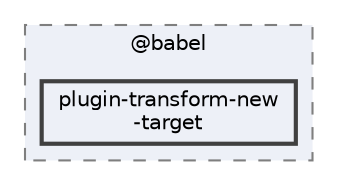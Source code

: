 digraph "pkiclassroomrescheduler/src/main/frontend/node_modules/@babel/plugin-transform-new-target"
{
 // LATEX_PDF_SIZE
  bgcolor="transparent";
  edge [fontname=Helvetica,fontsize=10,labelfontname=Helvetica,labelfontsize=10];
  node [fontname=Helvetica,fontsize=10,shape=box,height=0.2,width=0.4];
  compound=true
  subgraph clusterdir_bc8070c8b402176472541bb6f0cba6df {
    graph [ bgcolor="#edf0f7", pencolor="grey50", label="@babel", fontname=Helvetica,fontsize=10 style="filled,dashed", URL="dir_bc8070c8b402176472541bb6f0cba6df.html",tooltip=""]
  dir_6bc9519852ed58df6382866f09476d2a [label="plugin-transform-new\l-target", fillcolor="#edf0f7", color="grey25", style="filled,bold", URL="dir_6bc9519852ed58df6382866f09476d2a.html",tooltip=""];
  }
}
